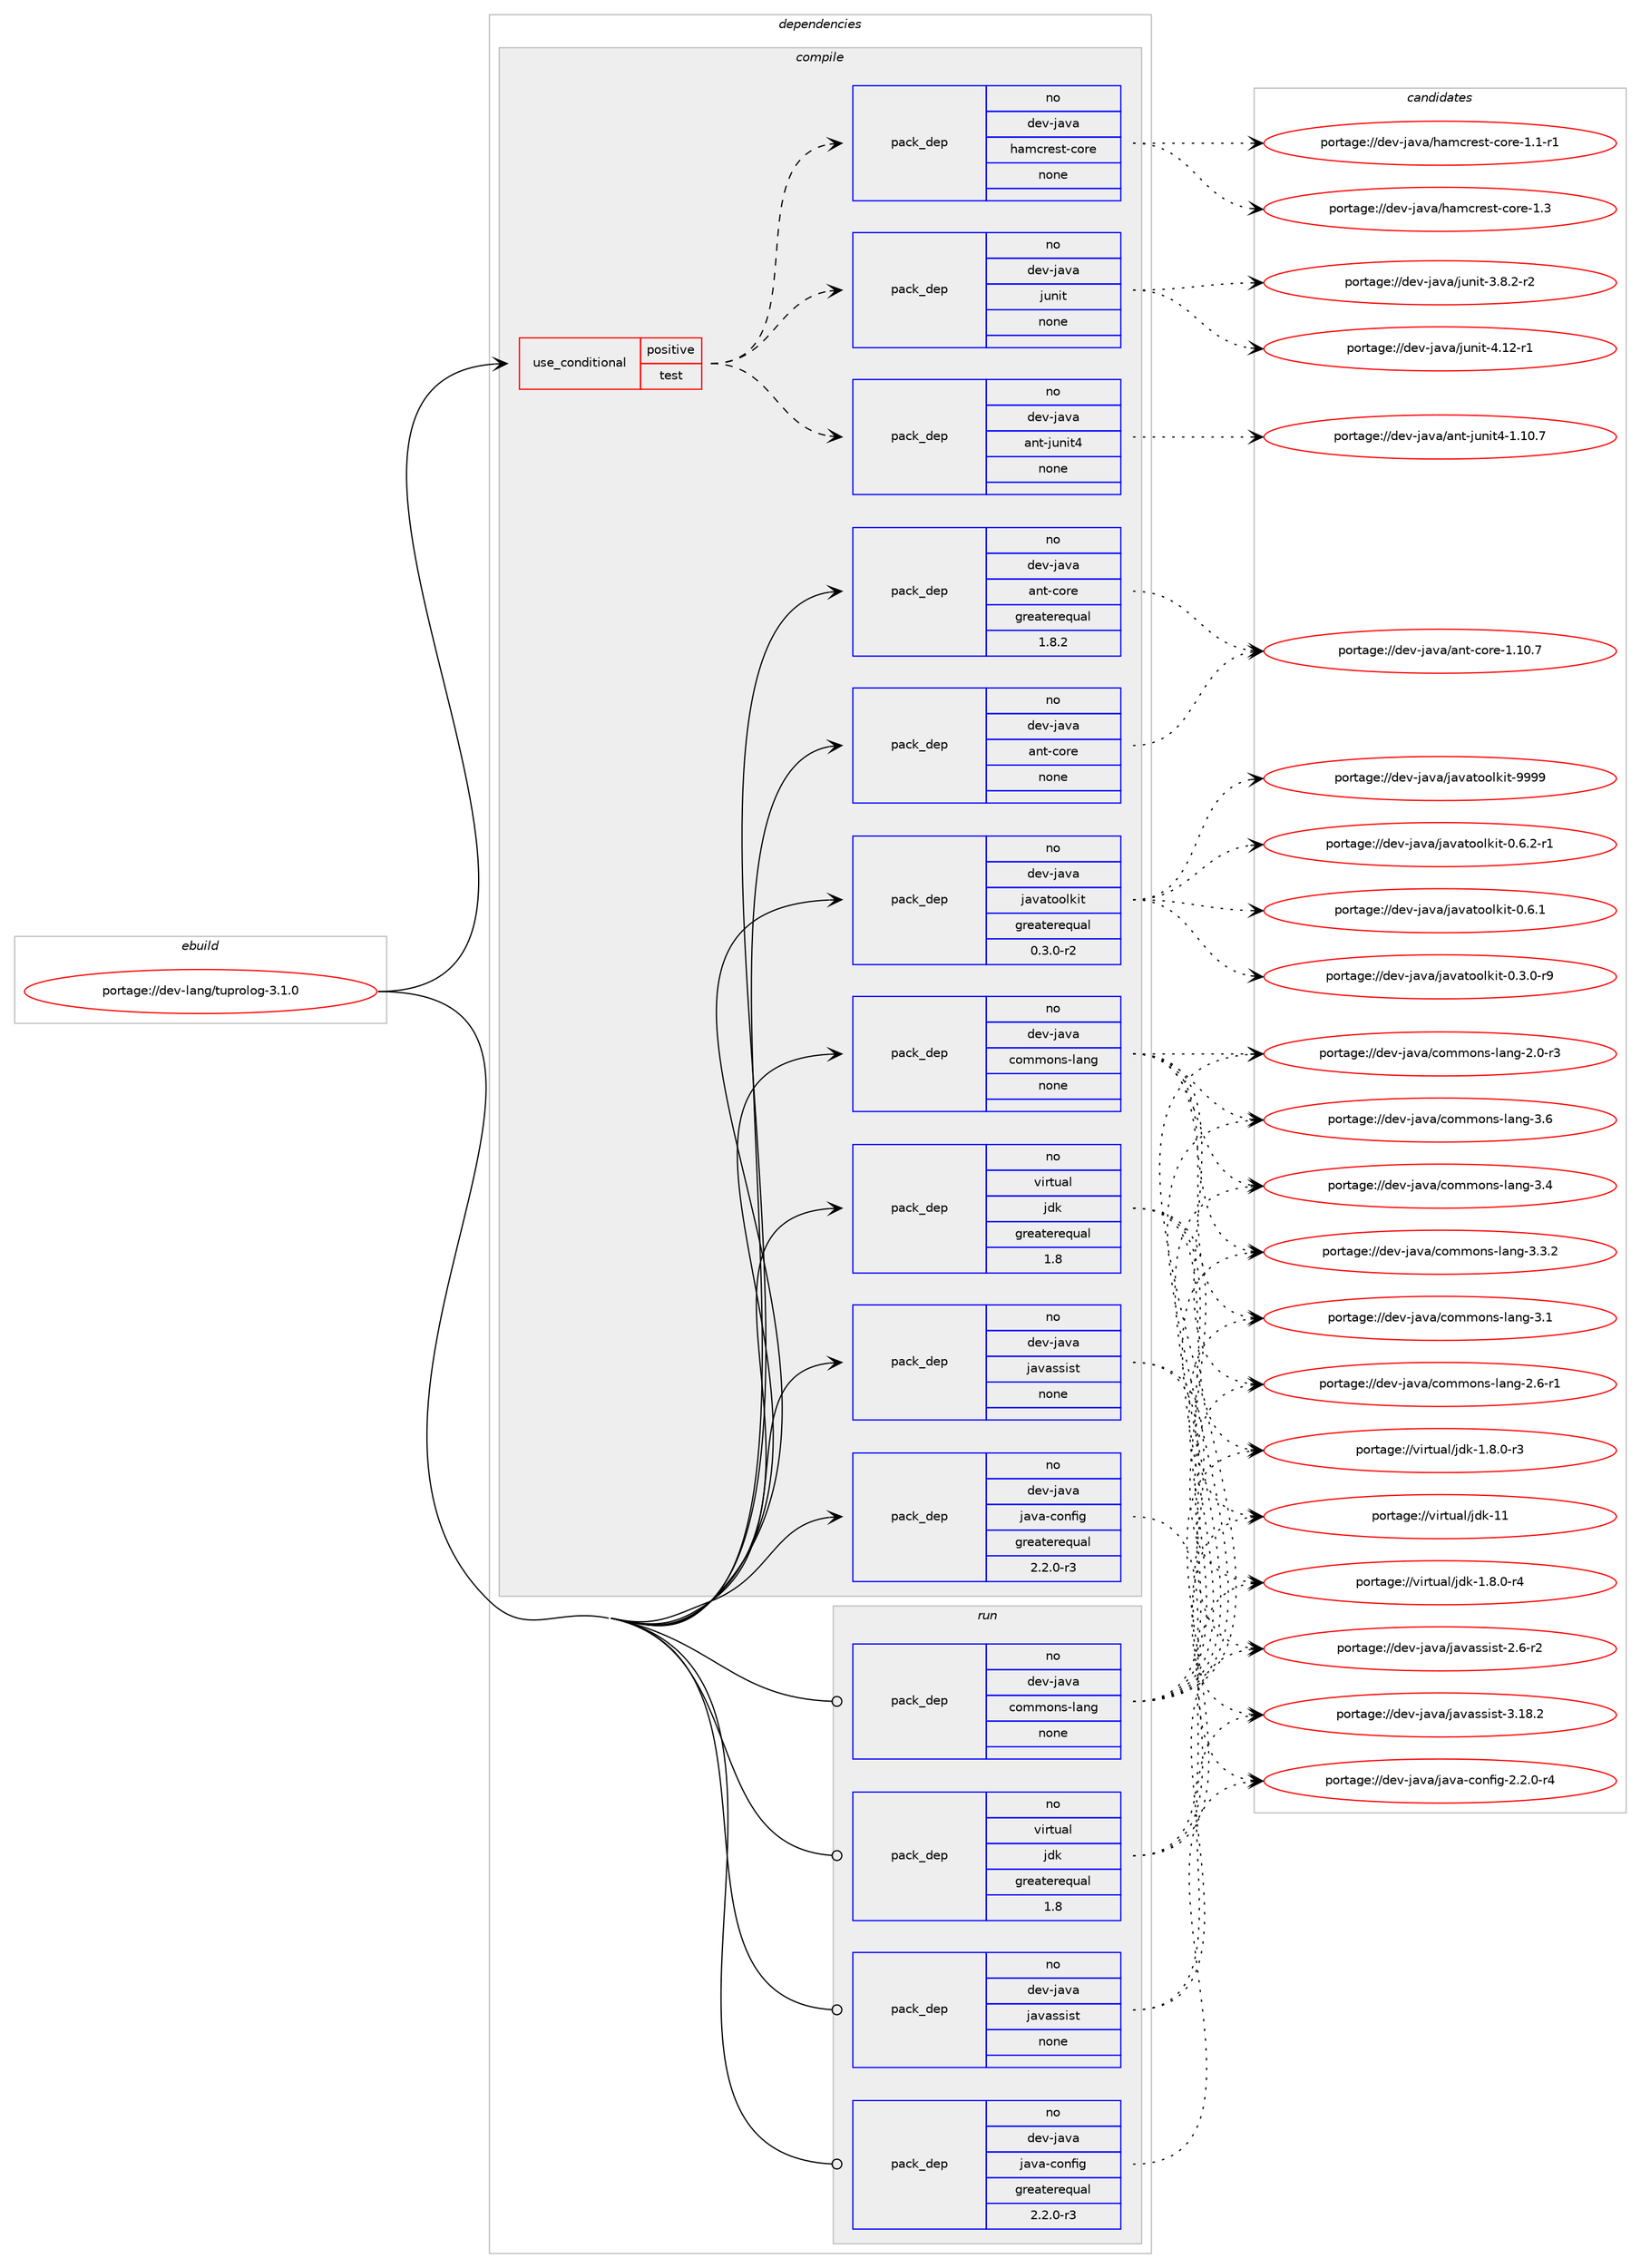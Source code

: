 digraph prolog {

# *************
# Graph options
# *************

newrank=true;
concentrate=true;
compound=true;
graph [rankdir=LR,fontname=Helvetica,fontsize=10,ranksep=1.5];#, ranksep=2.5, nodesep=0.2];
edge  [arrowhead=vee];
node  [fontname=Helvetica,fontsize=10];

# **********
# The ebuild
# **********

subgraph cluster_leftcol {
color=gray;
label=<<i>ebuild</i>>;
id [label="portage://dev-lang/tuprolog-3.1.0", color=red, width=4, href="../dev-lang/tuprolog-3.1.0.svg"];
}

# ****************
# The dependencies
# ****************

subgraph cluster_midcol {
color=gray;
label=<<i>dependencies</i>>;
subgraph cluster_compile {
fillcolor="#eeeeee";
style=filled;
label=<<i>compile</i>>;
subgraph cond126549 {
dependency517394 [label=<<TABLE BORDER="0" CELLBORDER="1" CELLSPACING="0" CELLPADDING="4"><TR><TD ROWSPAN="3" CELLPADDING="10">use_conditional</TD></TR><TR><TD>positive</TD></TR><TR><TD>test</TD></TR></TABLE>>, shape=none, color=red];
subgraph pack385447 {
dependency517395 [label=<<TABLE BORDER="0" CELLBORDER="1" CELLSPACING="0" CELLPADDING="4" WIDTH="220"><TR><TD ROWSPAN="6" CELLPADDING="30">pack_dep</TD></TR><TR><TD WIDTH="110">no</TD></TR><TR><TD>dev-java</TD></TR><TR><TD>ant-junit4</TD></TR><TR><TD>none</TD></TR><TR><TD></TD></TR></TABLE>>, shape=none, color=blue];
}
dependency517394:e -> dependency517395:w [weight=20,style="dashed",arrowhead="vee"];
subgraph pack385448 {
dependency517396 [label=<<TABLE BORDER="0" CELLBORDER="1" CELLSPACING="0" CELLPADDING="4" WIDTH="220"><TR><TD ROWSPAN="6" CELLPADDING="30">pack_dep</TD></TR><TR><TD WIDTH="110">no</TD></TR><TR><TD>dev-java</TD></TR><TR><TD>junit</TD></TR><TR><TD>none</TD></TR><TR><TD></TD></TR></TABLE>>, shape=none, color=blue];
}
dependency517394:e -> dependency517396:w [weight=20,style="dashed",arrowhead="vee"];
subgraph pack385449 {
dependency517397 [label=<<TABLE BORDER="0" CELLBORDER="1" CELLSPACING="0" CELLPADDING="4" WIDTH="220"><TR><TD ROWSPAN="6" CELLPADDING="30">pack_dep</TD></TR><TR><TD WIDTH="110">no</TD></TR><TR><TD>dev-java</TD></TR><TR><TD>hamcrest-core</TD></TR><TR><TD>none</TD></TR><TR><TD></TD></TR></TABLE>>, shape=none, color=blue];
}
dependency517394:e -> dependency517397:w [weight=20,style="dashed",arrowhead="vee"];
}
id:e -> dependency517394:w [weight=20,style="solid",arrowhead="vee"];
subgraph pack385450 {
dependency517398 [label=<<TABLE BORDER="0" CELLBORDER="1" CELLSPACING="0" CELLPADDING="4" WIDTH="220"><TR><TD ROWSPAN="6" CELLPADDING="30">pack_dep</TD></TR><TR><TD WIDTH="110">no</TD></TR><TR><TD>dev-java</TD></TR><TR><TD>ant-core</TD></TR><TR><TD>greaterequal</TD></TR><TR><TD>1.8.2</TD></TR></TABLE>>, shape=none, color=blue];
}
id:e -> dependency517398:w [weight=20,style="solid",arrowhead="vee"];
subgraph pack385451 {
dependency517399 [label=<<TABLE BORDER="0" CELLBORDER="1" CELLSPACING="0" CELLPADDING="4" WIDTH="220"><TR><TD ROWSPAN="6" CELLPADDING="30">pack_dep</TD></TR><TR><TD WIDTH="110">no</TD></TR><TR><TD>dev-java</TD></TR><TR><TD>ant-core</TD></TR><TR><TD>none</TD></TR><TR><TD></TD></TR></TABLE>>, shape=none, color=blue];
}
id:e -> dependency517399:w [weight=20,style="solid",arrowhead="vee"];
subgraph pack385452 {
dependency517400 [label=<<TABLE BORDER="0" CELLBORDER="1" CELLSPACING="0" CELLPADDING="4" WIDTH="220"><TR><TD ROWSPAN="6" CELLPADDING="30">pack_dep</TD></TR><TR><TD WIDTH="110">no</TD></TR><TR><TD>dev-java</TD></TR><TR><TD>commons-lang</TD></TR><TR><TD>none</TD></TR><TR><TD></TD></TR></TABLE>>, shape=none, color=blue];
}
id:e -> dependency517400:w [weight=20,style="solid",arrowhead="vee"];
subgraph pack385453 {
dependency517401 [label=<<TABLE BORDER="0" CELLBORDER="1" CELLSPACING="0" CELLPADDING="4" WIDTH="220"><TR><TD ROWSPAN="6" CELLPADDING="30">pack_dep</TD></TR><TR><TD WIDTH="110">no</TD></TR><TR><TD>dev-java</TD></TR><TR><TD>java-config</TD></TR><TR><TD>greaterequal</TD></TR><TR><TD>2.2.0-r3</TD></TR></TABLE>>, shape=none, color=blue];
}
id:e -> dependency517401:w [weight=20,style="solid",arrowhead="vee"];
subgraph pack385454 {
dependency517402 [label=<<TABLE BORDER="0" CELLBORDER="1" CELLSPACING="0" CELLPADDING="4" WIDTH="220"><TR><TD ROWSPAN="6" CELLPADDING="30">pack_dep</TD></TR><TR><TD WIDTH="110">no</TD></TR><TR><TD>dev-java</TD></TR><TR><TD>javassist</TD></TR><TR><TD>none</TD></TR><TR><TD></TD></TR></TABLE>>, shape=none, color=blue];
}
id:e -> dependency517402:w [weight=20,style="solid",arrowhead="vee"];
subgraph pack385455 {
dependency517403 [label=<<TABLE BORDER="0" CELLBORDER="1" CELLSPACING="0" CELLPADDING="4" WIDTH="220"><TR><TD ROWSPAN="6" CELLPADDING="30">pack_dep</TD></TR><TR><TD WIDTH="110">no</TD></TR><TR><TD>dev-java</TD></TR><TR><TD>javatoolkit</TD></TR><TR><TD>greaterequal</TD></TR><TR><TD>0.3.0-r2</TD></TR></TABLE>>, shape=none, color=blue];
}
id:e -> dependency517403:w [weight=20,style="solid",arrowhead="vee"];
subgraph pack385456 {
dependency517404 [label=<<TABLE BORDER="0" CELLBORDER="1" CELLSPACING="0" CELLPADDING="4" WIDTH="220"><TR><TD ROWSPAN="6" CELLPADDING="30">pack_dep</TD></TR><TR><TD WIDTH="110">no</TD></TR><TR><TD>virtual</TD></TR><TR><TD>jdk</TD></TR><TR><TD>greaterequal</TD></TR><TR><TD>1.8</TD></TR></TABLE>>, shape=none, color=blue];
}
id:e -> dependency517404:w [weight=20,style="solid",arrowhead="vee"];
}
subgraph cluster_compileandrun {
fillcolor="#eeeeee";
style=filled;
label=<<i>compile and run</i>>;
}
subgraph cluster_run {
fillcolor="#eeeeee";
style=filled;
label=<<i>run</i>>;
subgraph pack385457 {
dependency517405 [label=<<TABLE BORDER="0" CELLBORDER="1" CELLSPACING="0" CELLPADDING="4" WIDTH="220"><TR><TD ROWSPAN="6" CELLPADDING="30">pack_dep</TD></TR><TR><TD WIDTH="110">no</TD></TR><TR><TD>dev-java</TD></TR><TR><TD>commons-lang</TD></TR><TR><TD>none</TD></TR><TR><TD></TD></TR></TABLE>>, shape=none, color=blue];
}
id:e -> dependency517405:w [weight=20,style="solid",arrowhead="odot"];
subgraph pack385458 {
dependency517406 [label=<<TABLE BORDER="0" CELLBORDER="1" CELLSPACING="0" CELLPADDING="4" WIDTH="220"><TR><TD ROWSPAN="6" CELLPADDING="30">pack_dep</TD></TR><TR><TD WIDTH="110">no</TD></TR><TR><TD>dev-java</TD></TR><TR><TD>java-config</TD></TR><TR><TD>greaterequal</TD></TR><TR><TD>2.2.0-r3</TD></TR></TABLE>>, shape=none, color=blue];
}
id:e -> dependency517406:w [weight=20,style="solid",arrowhead="odot"];
subgraph pack385459 {
dependency517407 [label=<<TABLE BORDER="0" CELLBORDER="1" CELLSPACING="0" CELLPADDING="4" WIDTH="220"><TR><TD ROWSPAN="6" CELLPADDING="30">pack_dep</TD></TR><TR><TD WIDTH="110">no</TD></TR><TR><TD>dev-java</TD></TR><TR><TD>javassist</TD></TR><TR><TD>none</TD></TR><TR><TD></TD></TR></TABLE>>, shape=none, color=blue];
}
id:e -> dependency517407:w [weight=20,style="solid",arrowhead="odot"];
subgraph pack385460 {
dependency517408 [label=<<TABLE BORDER="0" CELLBORDER="1" CELLSPACING="0" CELLPADDING="4" WIDTH="220"><TR><TD ROWSPAN="6" CELLPADDING="30">pack_dep</TD></TR><TR><TD WIDTH="110">no</TD></TR><TR><TD>virtual</TD></TR><TR><TD>jdk</TD></TR><TR><TD>greaterequal</TD></TR><TR><TD>1.8</TD></TR></TABLE>>, shape=none, color=blue];
}
id:e -> dependency517408:w [weight=20,style="solid",arrowhead="odot"];
}
}

# **************
# The candidates
# **************

subgraph cluster_choices {
rank=same;
color=gray;
label=<<i>candidates</i>>;

subgraph choice385447 {
color=black;
nodesep=1;
choice1001011184510697118974797110116451061171101051165245494649484655 [label="portage://dev-java/ant-junit4-1.10.7", color=red, width=4,href="../dev-java/ant-junit4-1.10.7.svg"];
dependency517395:e -> choice1001011184510697118974797110116451061171101051165245494649484655:w [style=dotted,weight="100"];
}
subgraph choice385448 {
color=black;
nodesep=1;
choice1001011184510697118974710611711010511645524649504511449 [label="portage://dev-java/junit-4.12-r1", color=red, width=4,href="../dev-java/junit-4.12-r1.svg"];
choice100101118451069711897471061171101051164551465646504511450 [label="portage://dev-java/junit-3.8.2-r2", color=red, width=4,href="../dev-java/junit-3.8.2-r2.svg"];
dependency517396:e -> choice1001011184510697118974710611711010511645524649504511449:w [style=dotted,weight="100"];
dependency517396:e -> choice100101118451069711897471061171101051164551465646504511450:w [style=dotted,weight="100"];
}
subgraph choice385449 {
color=black;
nodesep=1;
choice100101118451069711897471049710999114101115116459911111410145494651 [label="portage://dev-java/hamcrest-core-1.3", color=red, width=4,href="../dev-java/hamcrest-core-1.3.svg"];
choice1001011184510697118974710497109991141011151164599111114101454946494511449 [label="portage://dev-java/hamcrest-core-1.1-r1", color=red, width=4,href="../dev-java/hamcrest-core-1.1-r1.svg"];
dependency517397:e -> choice100101118451069711897471049710999114101115116459911111410145494651:w [style=dotted,weight="100"];
dependency517397:e -> choice1001011184510697118974710497109991141011151164599111114101454946494511449:w [style=dotted,weight="100"];
}
subgraph choice385450 {
color=black;
nodesep=1;
choice1001011184510697118974797110116459911111410145494649484655 [label="portage://dev-java/ant-core-1.10.7", color=red, width=4,href="../dev-java/ant-core-1.10.7.svg"];
dependency517398:e -> choice1001011184510697118974797110116459911111410145494649484655:w [style=dotted,weight="100"];
}
subgraph choice385451 {
color=black;
nodesep=1;
choice1001011184510697118974797110116459911111410145494649484655 [label="portage://dev-java/ant-core-1.10.7", color=red, width=4,href="../dev-java/ant-core-1.10.7.svg"];
dependency517399:e -> choice1001011184510697118974797110116459911111410145494649484655:w [style=dotted,weight="100"];
}
subgraph choice385452 {
color=black;
nodesep=1;
choice1001011184510697118974799111109109111110115451089711010345514654 [label="portage://dev-java/commons-lang-3.6", color=red, width=4,href="../dev-java/commons-lang-3.6.svg"];
choice1001011184510697118974799111109109111110115451089711010345514652 [label="portage://dev-java/commons-lang-3.4", color=red, width=4,href="../dev-java/commons-lang-3.4.svg"];
choice10010111845106971189747991111091091111101154510897110103455146514650 [label="portage://dev-java/commons-lang-3.3.2", color=red, width=4,href="../dev-java/commons-lang-3.3.2.svg"];
choice1001011184510697118974799111109109111110115451089711010345514649 [label="portage://dev-java/commons-lang-3.1", color=red, width=4,href="../dev-java/commons-lang-3.1.svg"];
choice10010111845106971189747991111091091111101154510897110103455046544511449 [label="portage://dev-java/commons-lang-2.6-r1", color=red, width=4,href="../dev-java/commons-lang-2.6-r1.svg"];
choice10010111845106971189747991111091091111101154510897110103455046484511451 [label="portage://dev-java/commons-lang-2.0-r3", color=red, width=4,href="../dev-java/commons-lang-2.0-r3.svg"];
dependency517400:e -> choice1001011184510697118974799111109109111110115451089711010345514654:w [style=dotted,weight="100"];
dependency517400:e -> choice1001011184510697118974799111109109111110115451089711010345514652:w [style=dotted,weight="100"];
dependency517400:e -> choice10010111845106971189747991111091091111101154510897110103455146514650:w [style=dotted,weight="100"];
dependency517400:e -> choice1001011184510697118974799111109109111110115451089711010345514649:w [style=dotted,weight="100"];
dependency517400:e -> choice10010111845106971189747991111091091111101154510897110103455046544511449:w [style=dotted,weight="100"];
dependency517400:e -> choice10010111845106971189747991111091091111101154510897110103455046484511451:w [style=dotted,weight="100"];
}
subgraph choice385453 {
color=black;
nodesep=1;
choice10010111845106971189747106971189745991111101021051034550465046484511452 [label="portage://dev-java/java-config-2.2.0-r4", color=red, width=4,href="../dev-java/java-config-2.2.0-r4.svg"];
dependency517401:e -> choice10010111845106971189747106971189745991111101021051034550465046484511452:w [style=dotted,weight="100"];
}
subgraph choice385454 {
color=black;
nodesep=1;
choice10010111845106971189747106971189711511510511511645514649564650 [label="portage://dev-java/javassist-3.18.2", color=red, width=4,href="../dev-java/javassist-3.18.2.svg"];
choice100101118451069711897471069711897115115105115116455046544511450 [label="portage://dev-java/javassist-2.6-r2", color=red, width=4,href="../dev-java/javassist-2.6-r2.svg"];
dependency517402:e -> choice10010111845106971189747106971189711511510511511645514649564650:w [style=dotted,weight="100"];
dependency517402:e -> choice100101118451069711897471069711897115115105115116455046544511450:w [style=dotted,weight="100"];
}
subgraph choice385455 {
color=black;
nodesep=1;
choice1001011184510697118974710697118971161111111081071051164557575757 [label="portage://dev-java/javatoolkit-9999", color=red, width=4,href="../dev-java/javatoolkit-9999.svg"];
choice1001011184510697118974710697118971161111111081071051164548465446504511449 [label="portage://dev-java/javatoolkit-0.6.2-r1", color=red, width=4,href="../dev-java/javatoolkit-0.6.2-r1.svg"];
choice100101118451069711897471069711897116111111108107105116454846544649 [label="portage://dev-java/javatoolkit-0.6.1", color=red, width=4,href="../dev-java/javatoolkit-0.6.1.svg"];
choice1001011184510697118974710697118971161111111081071051164548465146484511457 [label="portage://dev-java/javatoolkit-0.3.0-r9", color=red, width=4,href="../dev-java/javatoolkit-0.3.0-r9.svg"];
dependency517403:e -> choice1001011184510697118974710697118971161111111081071051164557575757:w [style=dotted,weight="100"];
dependency517403:e -> choice1001011184510697118974710697118971161111111081071051164548465446504511449:w [style=dotted,weight="100"];
dependency517403:e -> choice100101118451069711897471069711897116111111108107105116454846544649:w [style=dotted,weight="100"];
dependency517403:e -> choice1001011184510697118974710697118971161111111081071051164548465146484511457:w [style=dotted,weight="100"];
}
subgraph choice385456 {
color=black;
nodesep=1;
choice1181051141161179710847106100107454949 [label="portage://virtual/jdk-11", color=red, width=4,href="../virtual/jdk-11.svg"];
choice11810511411611797108471061001074549465646484511452 [label="portage://virtual/jdk-1.8.0-r4", color=red, width=4,href="../virtual/jdk-1.8.0-r4.svg"];
choice11810511411611797108471061001074549465646484511451 [label="portage://virtual/jdk-1.8.0-r3", color=red, width=4,href="../virtual/jdk-1.8.0-r3.svg"];
dependency517404:e -> choice1181051141161179710847106100107454949:w [style=dotted,weight="100"];
dependency517404:e -> choice11810511411611797108471061001074549465646484511452:w [style=dotted,weight="100"];
dependency517404:e -> choice11810511411611797108471061001074549465646484511451:w [style=dotted,weight="100"];
}
subgraph choice385457 {
color=black;
nodesep=1;
choice1001011184510697118974799111109109111110115451089711010345514654 [label="portage://dev-java/commons-lang-3.6", color=red, width=4,href="../dev-java/commons-lang-3.6.svg"];
choice1001011184510697118974799111109109111110115451089711010345514652 [label="portage://dev-java/commons-lang-3.4", color=red, width=4,href="../dev-java/commons-lang-3.4.svg"];
choice10010111845106971189747991111091091111101154510897110103455146514650 [label="portage://dev-java/commons-lang-3.3.2", color=red, width=4,href="../dev-java/commons-lang-3.3.2.svg"];
choice1001011184510697118974799111109109111110115451089711010345514649 [label="portage://dev-java/commons-lang-3.1", color=red, width=4,href="../dev-java/commons-lang-3.1.svg"];
choice10010111845106971189747991111091091111101154510897110103455046544511449 [label="portage://dev-java/commons-lang-2.6-r1", color=red, width=4,href="../dev-java/commons-lang-2.6-r1.svg"];
choice10010111845106971189747991111091091111101154510897110103455046484511451 [label="portage://dev-java/commons-lang-2.0-r3", color=red, width=4,href="../dev-java/commons-lang-2.0-r3.svg"];
dependency517405:e -> choice1001011184510697118974799111109109111110115451089711010345514654:w [style=dotted,weight="100"];
dependency517405:e -> choice1001011184510697118974799111109109111110115451089711010345514652:w [style=dotted,weight="100"];
dependency517405:e -> choice10010111845106971189747991111091091111101154510897110103455146514650:w [style=dotted,weight="100"];
dependency517405:e -> choice1001011184510697118974799111109109111110115451089711010345514649:w [style=dotted,weight="100"];
dependency517405:e -> choice10010111845106971189747991111091091111101154510897110103455046544511449:w [style=dotted,weight="100"];
dependency517405:e -> choice10010111845106971189747991111091091111101154510897110103455046484511451:w [style=dotted,weight="100"];
}
subgraph choice385458 {
color=black;
nodesep=1;
choice10010111845106971189747106971189745991111101021051034550465046484511452 [label="portage://dev-java/java-config-2.2.0-r4", color=red, width=4,href="../dev-java/java-config-2.2.0-r4.svg"];
dependency517406:e -> choice10010111845106971189747106971189745991111101021051034550465046484511452:w [style=dotted,weight="100"];
}
subgraph choice385459 {
color=black;
nodesep=1;
choice10010111845106971189747106971189711511510511511645514649564650 [label="portage://dev-java/javassist-3.18.2", color=red, width=4,href="../dev-java/javassist-3.18.2.svg"];
choice100101118451069711897471069711897115115105115116455046544511450 [label="portage://dev-java/javassist-2.6-r2", color=red, width=4,href="../dev-java/javassist-2.6-r2.svg"];
dependency517407:e -> choice10010111845106971189747106971189711511510511511645514649564650:w [style=dotted,weight="100"];
dependency517407:e -> choice100101118451069711897471069711897115115105115116455046544511450:w [style=dotted,weight="100"];
}
subgraph choice385460 {
color=black;
nodesep=1;
choice1181051141161179710847106100107454949 [label="portage://virtual/jdk-11", color=red, width=4,href="../virtual/jdk-11.svg"];
choice11810511411611797108471061001074549465646484511452 [label="portage://virtual/jdk-1.8.0-r4", color=red, width=4,href="../virtual/jdk-1.8.0-r4.svg"];
choice11810511411611797108471061001074549465646484511451 [label="portage://virtual/jdk-1.8.0-r3", color=red, width=4,href="../virtual/jdk-1.8.0-r3.svg"];
dependency517408:e -> choice1181051141161179710847106100107454949:w [style=dotted,weight="100"];
dependency517408:e -> choice11810511411611797108471061001074549465646484511452:w [style=dotted,weight="100"];
dependency517408:e -> choice11810511411611797108471061001074549465646484511451:w [style=dotted,weight="100"];
}
}

}
